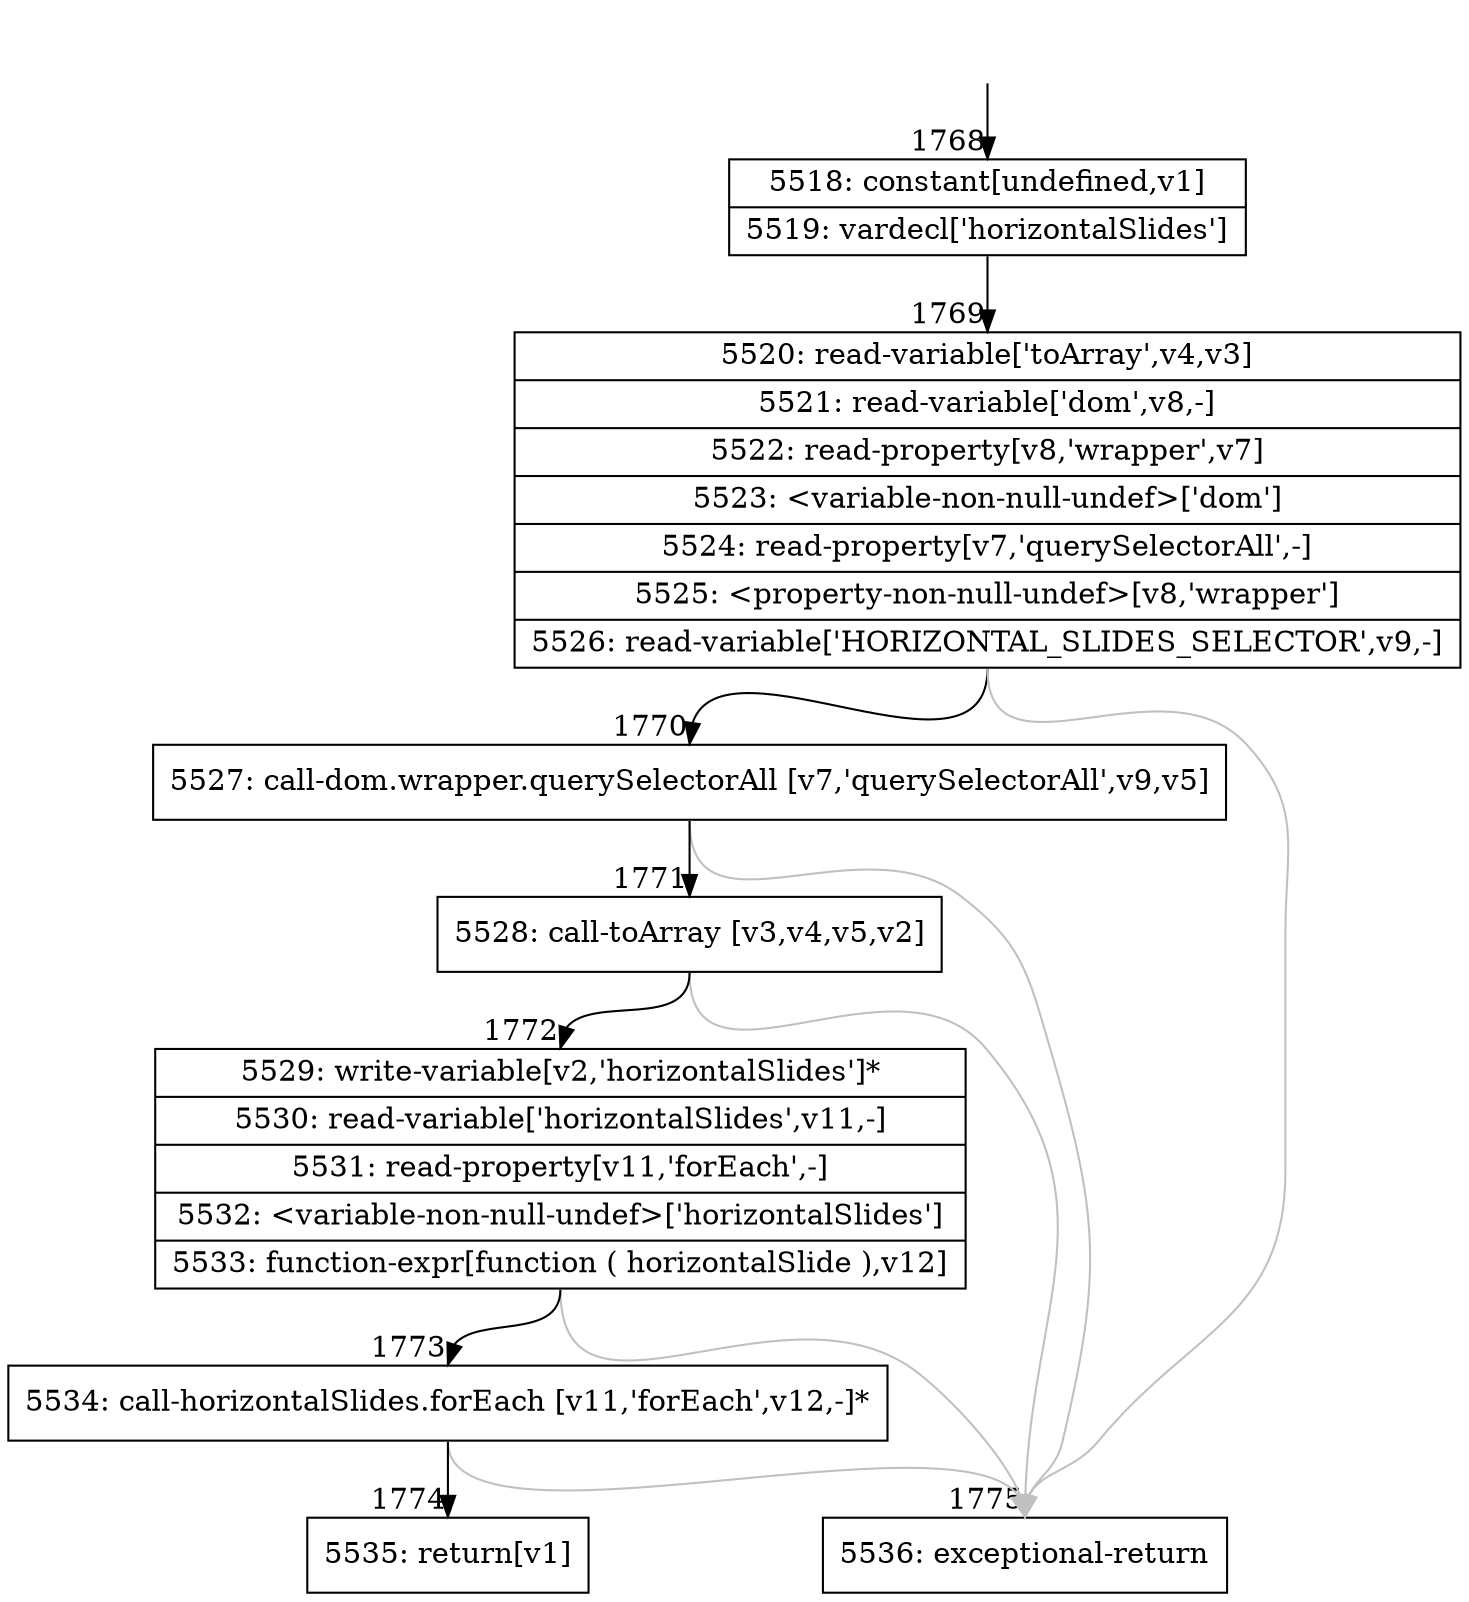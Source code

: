 digraph {
rankdir="TD"
BB_entry110[shape=none,label=""];
BB_entry110 -> BB1768 [tailport=s, headport=n, headlabel="    1768"]
BB1768 [shape=record label="{5518: constant[undefined,v1]|5519: vardecl['horizontalSlides']}" ] 
BB1768 -> BB1769 [tailport=s, headport=n, headlabel="      1769"]
BB1769 [shape=record label="{5520: read-variable['toArray',v4,v3]|5521: read-variable['dom',v8,-]|5522: read-property[v8,'wrapper',v7]|5523: \<variable-non-null-undef\>['dom']|5524: read-property[v7,'querySelectorAll',-]|5525: \<property-non-null-undef\>[v8,'wrapper']|5526: read-variable['HORIZONTAL_SLIDES_SELECTOR',v9,-]}" ] 
BB1769 -> BB1770 [tailport=s, headport=n, headlabel="      1770"]
BB1769 -> BB1775 [tailport=s, headport=n, color=gray, headlabel="      1775"]
BB1770 [shape=record label="{5527: call-dom.wrapper.querySelectorAll [v7,'querySelectorAll',v9,v5]}" ] 
BB1770 -> BB1771 [tailport=s, headport=n, headlabel="      1771"]
BB1770 -> BB1775 [tailport=s, headport=n, color=gray]
BB1771 [shape=record label="{5528: call-toArray [v3,v4,v5,v2]}" ] 
BB1771 -> BB1772 [tailport=s, headport=n, headlabel="      1772"]
BB1771 -> BB1775 [tailport=s, headport=n, color=gray]
BB1772 [shape=record label="{5529: write-variable[v2,'horizontalSlides']*|5530: read-variable['horizontalSlides',v11,-]|5531: read-property[v11,'forEach',-]|5532: \<variable-non-null-undef\>['horizontalSlides']|5533: function-expr[function ( horizontalSlide ),v12]}" ] 
BB1772 -> BB1773 [tailport=s, headport=n, headlabel="      1773"]
BB1772 -> BB1775 [tailport=s, headport=n, color=gray]
BB1773 [shape=record label="{5534: call-horizontalSlides.forEach [v11,'forEach',v12,-]*}" ] 
BB1773 -> BB1774 [tailport=s, headport=n, headlabel="      1774"]
BB1773 -> BB1775 [tailport=s, headport=n, color=gray]
BB1774 [shape=record label="{5535: return[v1]}" ] 
BB1775 [shape=record label="{5536: exceptional-return}" ] 
//#$~ 2224
}
